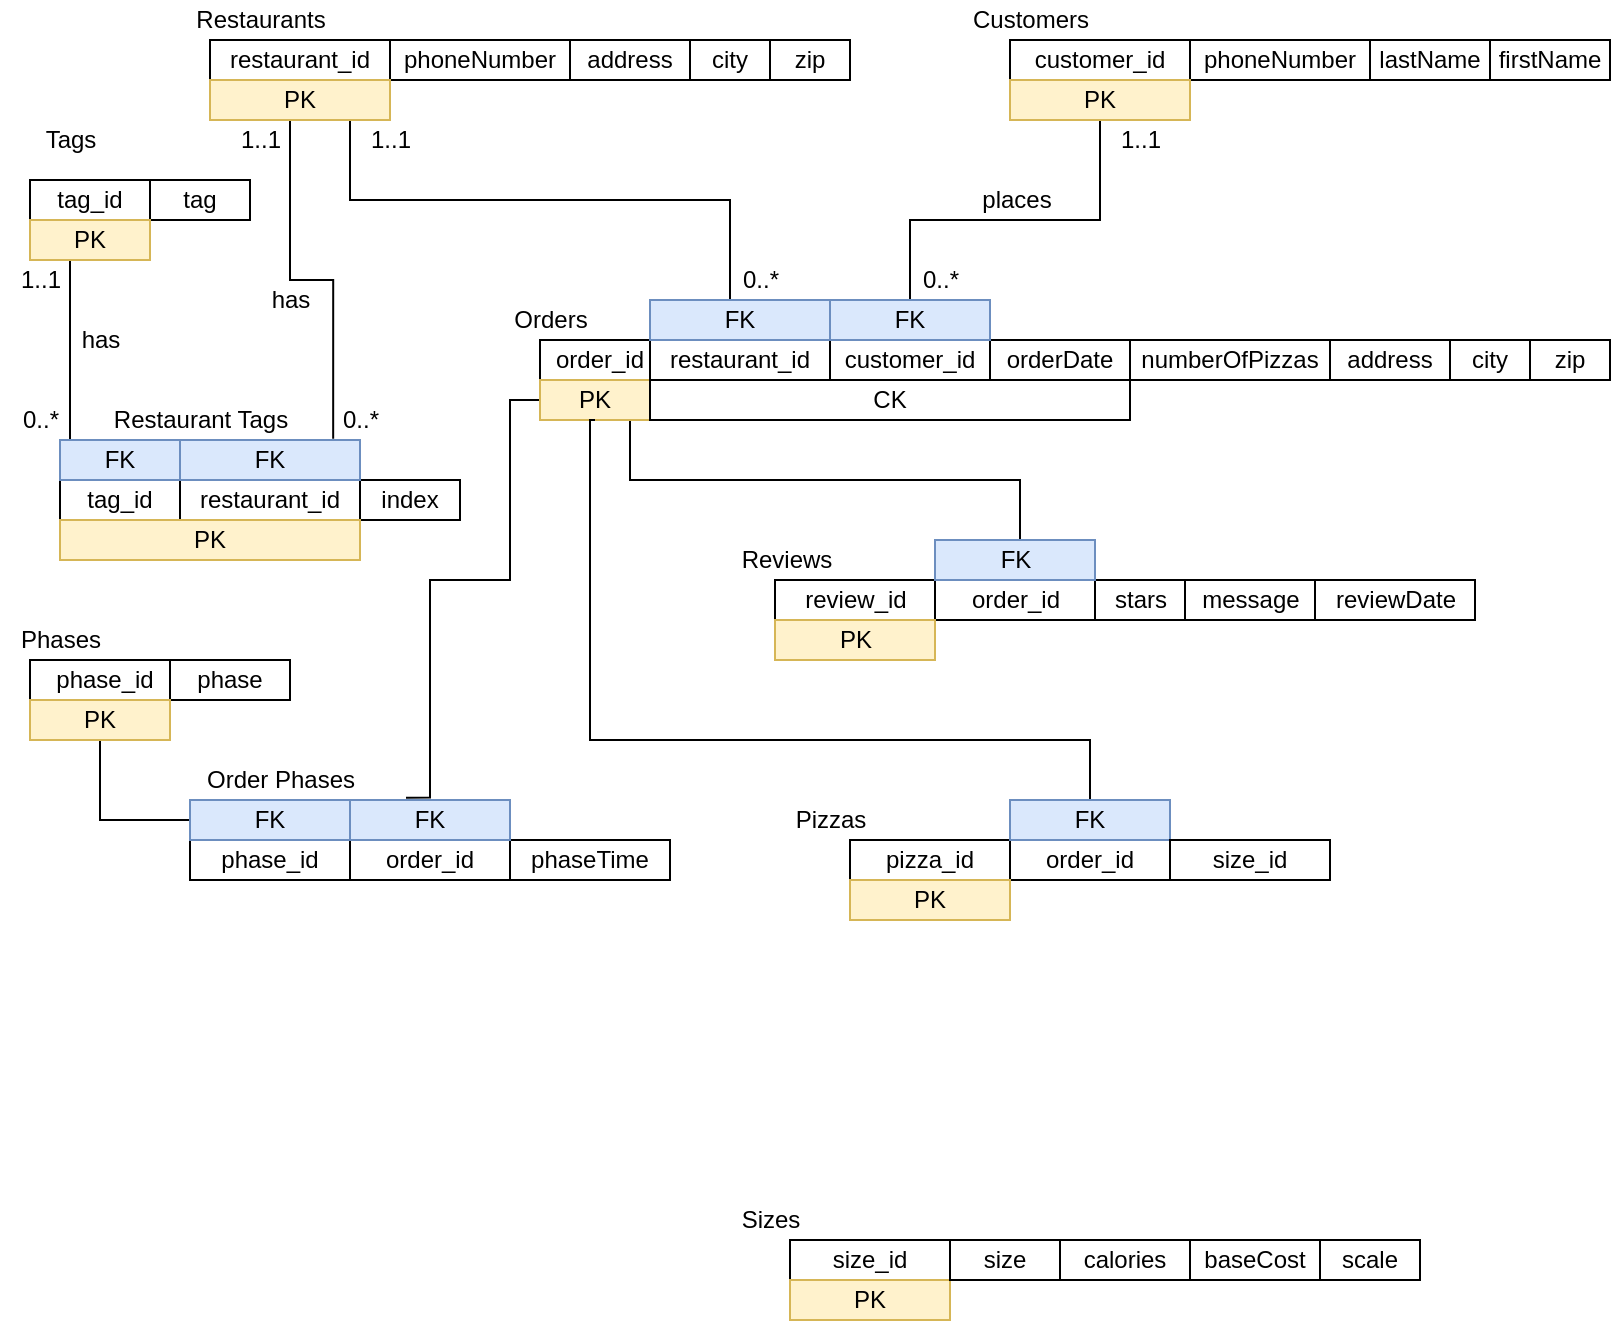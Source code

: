 <mxfile version="15.5.9" type="github">
  <diagram id="xMLaQp4YsvD7ho077BGZ" name="Page-1">
    <mxGraphModel dx="570" dy="363" grid="1" gridSize="10" guides="1" tooltips="1" connect="1" arrows="1" fold="1" page="1" pageScale="1" pageWidth="850" pageHeight="1100" math="0" shadow="0">
      <root>
        <mxCell id="0" />
        <mxCell id="1" parent="0" />
        <mxCell id="LvPxyvV4hAA7-NQwLExC-2" value="restaurant_id" style="rounded=0;whiteSpace=wrap;html=1;" parent="1" vertex="1">
          <mxGeometry x="110" y="50" width="90" height="20" as="geometry" />
        </mxCell>
        <mxCell id="LvPxyvV4hAA7-NQwLExC-6" value="phoneNumber" style="rounded=0;whiteSpace=wrap;html=1;" parent="1" vertex="1">
          <mxGeometry x="200" y="50" width="90" height="20" as="geometry" />
        </mxCell>
        <mxCell id="LvPxyvV4hAA7-NQwLExC-8" value="address" style="rounded=0;whiteSpace=wrap;html=1;" parent="1" vertex="1">
          <mxGeometry x="290" y="50" width="60" height="20" as="geometry" />
        </mxCell>
        <mxCell id="LvPxyvV4hAA7-NQwLExC-9" value="city" style="rounded=0;whiteSpace=wrap;html=1;" parent="1" vertex="1">
          <mxGeometry x="350" y="50" width="40" height="20" as="geometry" />
        </mxCell>
        <mxCell id="LvPxyvV4hAA7-NQwLExC-11" value="zip" style="rounded=0;whiteSpace=wrap;html=1;" parent="1" vertex="1">
          <mxGeometry x="390" y="50" width="40" height="20" as="geometry" />
        </mxCell>
        <mxCell id="LvPxyvV4hAA7-NQwLExC-12" value="customer_id" style="rounded=0;whiteSpace=wrap;html=1;" parent="1" vertex="1">
          <mxGeometry x="510" y="50" width="90" height="20" as="geometry" />
        </mxCell>
        <mxCell id="LvPxyvV4hAA7-NQwLExC-13" value="phoneNumber" style="rounded=0;whiteSpace=wrap;html=1;" parent="1" vertex="1">
          <mxGeometry x="600" y="50" width="90" height="20" as="geometry" />
        </mxCell>
        <mxCell id="LvPxyvV4hAA7-NQwLExC-14" value="lastName" style="rounded=0;whiteSpace=wrap;html=1;" parent="1" vertex="1">
          <mxGeometry x="690" y="50" width="60" height="20" as="geometry" />
        </mxCell>
        <mxCell id="LvPxyvV4hAA7-NQwLExC-15" value="firstName" style="rounded=0;whiteSpace=wrap;html=1;" parent="1" vertex="1">
          <mxGeometry x="750" y="50" width="60" height="20" as="geometry" />
        </mxCell>
        <mxCell id="LvPxyvV4hAA7-NQwLExC-17" value="tag_id" style="rounded=0;whiteSpace=wrap;html=1;" parent="1" vertex="1">
          <mxGeometry x="20" y="120" width="60" height="20" as="geometry" />
        </mxCell>
        <mxCell id="LvPxyvV4hAA7-NQwLExC-18" value="tag" style="rounded=0;whiteSpace=wrap;html=1;" parent="1" vertex="1">
          <mxGeometry x="80" y="120" width="50" height="20" as="geometry" />
        </mxCell>
        <mxCell id="LvPxyvV4hAA7-NQwLExC-19" value="tag_id" style="rounded=0;whiteSpace=wrap;html=1;" parent="1" vertex="1">
          <mxGeometry x="35" y="270" width="60" height="20" as="geometry" />
        </mxCell>
        <mxCell id="LvPxyvV4hAA7-NQwLExC-20" value="restaurant_id" style="rounded=0;whiteSpace=wrap;html=1;" parent="1" vertex="1">
          <mxGeometry x="95" y="270" width="90" height="20" as="geometry" />
        </mxCell>
        <mxCell id="LvPxyvV4hAA7-NQwLExC-21" value="index" style="rounded=0;whiteSpace=wrap;html=1;" parent="1" vertex="1">
          <mxGeometry x="185" y="270" width="50" height="20" as="geometry" />
        </mxCell>
        <mxCell id="LvPxyvV4hAA7-NQwLExC-24" value="order_id" style="rounded=0;whiteSpace=wrap;html=1;" parent="1" vertex="1">
          <mxGeometry x="275" y="200" width="60" height="20" as="geometry" />
        </mxCell>
        <mxCell id="LvPxyvV4hAA7-NQwLExC-25" value="orderDate" style="rounded=0;whiteSpace=wrap;html=1;" parent="1" vertex="1">
          <mxGeometry x="500" y="200" width="70" height="20" as="geometry" />
        </mxCell>
        <mxCell id="LvPxyvV4hAA7-NQwLExC-26" value="numberOfPizzas" style="rounded=0;whiteSpace=wrap;html=1;" parent="1" vertex="1">
          <mxGeometry x="570" y="200" width="100" height="20" as="geometry" />
        </mxCell>
        <mxCell id="LvPxyvV4hAA7-NQwLExC-32" value="address" style="rounded=0;whiteSpace=wrap;html=1;" parent="1" vertex="1">
          <mxGeometry x="670" y="200" width="60" height="20" as="geometry" />
        </mxCell>
        <mxCell id="LvPxyvV4hAA7-NQwLExC-33" value="city" style="rounded=0;whiteSpace=wrap;html=1;" parent="1" vertex="1">
          <mxGeometry x="730" y="200" width="40" height="20" as="geometry" />
        </mxCell>
        <mxCell id="LvPxyvV4hAA7-NQwLExC-34" value="zip" style="rounded=0;whiteSpace=wrap;html=1;" parent="1" vertex="1">
          <mxGeometry x="770" y="200" width="40" height="20" as="geometry" />
        </mxCell>
        <mxCell id="LvPxyvV4hAA7-NQwLExC-35" value="customer_id" style="rounded=0;whiteSpace=wrap;html=1;" parent="1" vertex="1">
          <mxGeometry x="420" y="200" width="80" height="20" as="geometry" />
        </mxCell>
        <mxCell id="LvPxyvV4hAA7-NQwLExC-36" value="restaurant_id" style="rounded=0;whiteSpace=wrap;html=1;" parent="1" vertex="1">
          <mxGeometry x="330" y="200" width="90" height="20" as="geometry" />
        </mxCell>
        <mxCell id="LvPxyvV4hAA7-NQwLExC-45" style="edgeStyle=orthogonalEdgeStyle;rounded=0;orthogonalLoop=1;jettySize=auto;html=1;entryX=0.5;entryY=0;entryDx=0;entryDy=0;endArrow=none;endFill=0;exitX=0.5;exitY=1;exitDx=0;exitDy=0;" parent="1" source="LvPxyvV4hAA7-NQwLExC-39" target="LvPxyvV4hAA7-NQwLExC-44" edge="1">
          <mxGeometry relative="1" as="geometry">
            <Array as="points">
              <mxPoint x="555" y="140" />
              <mxPoint x="460" y="140" />
            </Array>
            <mxPoint x="555" y="140" as="sourcePoint" />
          </mxGeometry>
        </mxCell>
        <mxCell id="LvPxyvV4hAA7-NQwLExC-39" value="PK" style="rounded=0;whiteSpace=wrap;html=1;fillColor=#fff2cc;strokeColor=#d6b656;" parent="1" vertex="1">
          <mxGeometry x="510" y="70" width="90" height="20" as="geometry" />
        </mxCell>
        <mxCell id="LvPxyvV4hAA7-NQwLExC-46" style="edgeStyle=orthogonalEdgeStyle;rounded=0;orthogonalLoop=1;jettySize=auto;html=1;entryX=0.429;entryY=0;entryDx=0;entryDy=0;entryPerimeter=0;endArrow=none;endFill=0;" parent="1" source="LvPxyvV4hAA7-NQwLExC-41" target="LvPxyvV4hAA7-NQwLExC-43" edge="1">
          <mxGeometry relative="1" as="geometry">
            <Array as="points">
              <mxPoint x="180" y="130" />
              <mxPoint x="370" y="130" />
              <mxPoint x="370" y="180" />
            </Array>
          </mxGeometry>
        </mxCell>
        <mxCell id="62cyzgn9UV9aydWhK4kd-8" style="edgeStyle=orthogonalEdgeStyle;rounded=0;orthogonalLoop=1;jettySize=auto;html=1;entryX=0.851;entryY=-0.03;entryDx=0;entryDy=0;entryPerimeter=0;endArrow=none;endFill=0;" edge="1" parent="1" source="LvPxyvV4hAA7-NQwLExC-41" target="LvPxyvV4hAA7-NQwLExC-49">
          <mxGeometry relative="1" as="geometry">
            <Array as="points">
              <mxPoint x="150" y="170" />
              <mxPoint x="172" y="170" />
            </Array>
          </mxGeometry>
        </mxCell>
        <mxCell id="LvPxyvV4hAA7-NQwLExC-41" value="PK" style="rounded=0;whiteSpace=wrap;html=1;fillColor=#fff2cc;strokeColor=#d6b656;" parent="1" vertex="1">
          <mxGeometry x="110" y="70" width="90" height="20" as="geometry" />
        </mxCell>
        <mxCell id="LvPxyvV4hAA7-NQwLExC-43" value="FK" style="rounded=0;whiteSpace=wrap;html=1;fillColor=#dae8fc;strokeColor=#6c8ebf;" parent="1" vertex="1">
          <mxGeometry x="330" y="180" width="90" height="20" as="geometry" />
        </mxCell>
        <mxCell id="LvPxyvV4hAA7-NQwLExC-44" value="FK" style="rounded=0;whiteSpace=wrap;html=1;fillColor=#dae8fc;strokeColor=#6c8ebf;" parent="1" vertex="1">
          <mxGeometry x="420" y="180" width="80" height="20" as="geometry" />
        </mxCell>
        <mxCell id="LvPxyvV4hAA7-NQwLExC-51" style="edgeStyle=orthogonalEdgeStyle;rounded=0;orthogonalLoop=1;jettySize=auto;html=1;endArrow=none;endFill=0;entryX=0.5;entryY=0;entryDx=0;entryDy=0;" parent="1" source="LvPxyvV4hAA7-NQwLExC-47" target="LvPxyvV4hAA7-NQwLExC-48" edge="1">
          <mxGeometry relative="1" as="geometry">
            <Array as="points">
              <mxPoint x="40" y="250" />
            </Array>
          </mxGeometry>
        </mxCell>
        <mxCell id="LvPxyvV4hAA7-NQwLExC-47" value="PK" style="rounded=0;whiteSpace=wrap;html=1;fillColor=#fff2cc;strokeColor=#d6b656;" parent="1" vertex="1">
          <mxGeometry x="20" y="140" width="60" height="20" as="geometry" />
        </mxCell>
        <mxCell id="LvPxyvV4hAA7-NQwLExC-48" value="FK" style="rounded=0;whiteSpace=wrap;html=1;fillColor=#dae8fc;strokeColor=#6c8ebf;" parent="1" vertex="1">
          <mxGeometry x="35" y="250" width="60" height="20" as="geometry" />
        </mxCell>
        <mxCell id="LvPxyvV4hAA7-NQwLExC-49" value="FK" style="rounded=0;whiteSpace=wrap;html=1;fillColor=#dae8fc;strokeColor=#6c8ebf;" parent="1" vertex="1">
          <mxGeometry x="95" y="250" width="90" height="20" as="geometry" />
        </mxCell>
        <mxCell id="LvPxyvV4hAA7-NQwLExC-63" style="edgeStyle=orthogonalEdgeStyle;rounded=0;orthogonalLoop=1;jettySize=auto;html=1;entryX=0.35;entryY=-0.059;entryDx=0;entryDy=0;endArrow=none;endFill=0;entryPerimeter=0;" parent="1" source="LvPxyvV4hAA7-NQwLExC-52" target="LvPxyvV4hAA7-NQwLExC-59" edge="1">
          <mxGeometry relative="1" as="geometry">
            <Array as="points">
              <mxPoint x="260" y="230" />
              <mxPoint x="260" y="320" />
              <mxPoint x="220" y="320" />
              <mxPoint x="220" y="429" />
            </Array>
          </mxGeometry>
        </mxCell>
        <mxCell id="LvPxyvV4hAA7-NQwLExC-73" style="edgeStyle=orthogonalEdgeStyle;rounded=0;orthogonalLoop=1;jettySize=auto;html=1;entryX=0.5;entryY=0;entryDx=0;entryDy=0;endArrow=none;endFill=0;" parent="1" source="LvPxyvV4hAA7-NQwLExC-52" target="LvPxyvV4hAA7-NQwLExC-69" edge="1">
          <mxGeometry relative="1" as="geometry">
            <Array as="points">
              <mxPoint x="320" y="270" />
              <mxPoint x="515" y="270" />
              <mxPoint x="515" y="300" />
            </Array>
          </mxGeometry>
        </mxCell>
        <mxCell id="LvPxyvV4hAA7-NQwLExC-52" value="PK" style="rounded=0;whiteSpace=wrap;html=1;fillColor=#fff2cc;strokeColor=#d6b656;" parent="1" vertex="1">
          <mxGeometry x="275" y="220" width="55" height="20" as="geometry" />
        </mxCell>
        <mxCell id="LvPxyvV4hAA7-NQwLExC-53" value="CK" style="rounded=0;whiteSpace=wrap;html=1;" parent="1" vertex="1">
          <mxGeometry x="330" y="220" width="240" height="20" as="geometry" />
        </mxCell>
        <mxCell id="LvPxyvV4hAA7-NQwLExC-54" value="phase_id" style="rounded=0;whiteSpace=wrap;html=1;" parent="1" vertex="1">
          <mxGeometry x="20" y="360" width="75" height="20" as="geometry" />
        </mxCell>
        <mxCell id="LvPxyvV4hAA7-NQwLExC-55" value="phaseTime" style="rounded=0;whiteSpace=wrap;html=1;" parent="1" vertex="1">
          <mxGeometry x="260" y="450" width="80" height="20" as="geometry" />
        </mxCell>
        <mxCell id="LvPxyvV4hAA7-NQwLExC-56" value="order_id" style="rounded=0;whiteSpace=wrap;html=1;" parent="1" vertex="1">
          <mxGeometry x="180" y="450" width="80" height="20" as="geometry" />
        </mxCell>
        <mxCell id="LvPxyvV4hAA7-NQwLExC-57" value="phase" style="rounded=0;whiteSpace=wrap;html=1;" parent="1" vertex="1">
          <mxGeometry x="90" y="360" width="60" height="20" as="geometry" />
        </mxCell>
        <mxCell id="LvPxyvV4hAA7-NQwLExC-58" value="phase_id" style="rounded=0;whiteSpace=wrap;html=1;" parent="1" vertex="1">
          <mxGeometry x="100" y="450" width="80" height="20" as="geometry" />
        </mxCell>
        <mxCell id="LvPxyvV4hAA7-NQwLExC-59" value="FK" style="rounded=0;whiteSpace=wrap;html=1;fillColor=#dae8fc;strokeColor=#6c8ebf;" parent="1" vertex="1">
          <mxGeometry x="180" y="430" width="80" height="20" as="geometry" />
        </mxCell>
        <mxCell id="LvPxyvV4hAA7-NQwLExC-92" style="edgeStyle=orthogonalEdgeStyle;rounded=0;orthogonalLoop=1;jettySize=auto;html=1;entryX=0.5;entryY=1;entryDx=0;entryDy=0;endArrow=none;endFill=0;" parent="1" source="LvPxyvV4hAA7-NQwLExC-60" target="LvPxyvV4hAA7-NQwLExC-61" edge="1">
          <mxGeometry relative="1" as="geometry" />
        </mxCell>
        <mxCell id="LvPxyvV4hAA7-NQwLExC-60" value="FK" style="rounded=0;whiteSpace=wrap;html=1;fillColor=#dae8fc;strokeColor=#6c8ebf;" parent="1" vertex="1">
          <mxGeometry x="100" y="430" width="80" height="20" as="geometry" />
        </mxCell>
        <mxCell id="LvPxyvV4hAA7-NQwLExC-61" value="PK" style="rounded=0;whiteSpace=wrap;html=1;fillColor=#fff2cc;strokeColor=#d6b656;" parent="1" vertex="1">
          <mxGeometry x="20" y="380" width="70" height="20" as="geometry" />
        </mxCell>
        <mxCell id="LvPxyvV4hAA7-NQwLExC-62" value="PK" style="rounded=0;whiteSpace=wrap;html=1;fillColor=#fff2cc;strokeColor=#d6b656;" parent="1" vertex="1">
          <mxGeometry x="35" y="290" width="150" height="20" as="geometry" />
        </mxCell>
        <mxCell id="LvPxyvV4hAA7-NQwLExC-66" value="stars" style="rounded=0;whiteSpace=wrap;html=1;" parent="1" vertex="1">
          <mxGeometry x="552.5" y="320" width="45" height="20" as="geometry" />
        </mxCell>
        <mxCell id="LvPxyvV4hAA7-NQwLExC-67" value="order_id" style="rounded=0;whiteSpace=wrap;html=1;" parent="1" vertex="1">
          <mxGeometry x="472.5" y="320" width="80" height="20" as="geometry" />
        </mxCell>
        <mxCell id="LvPxyvV4hAA7-NQwLExC-68" value="review_id" style="rounded=0;whiteSpace=wrap;html=1;" parent="1" vertex="1">
          <mxGeometry x="392.5" y="320" width="80" height="20" as="geometry" />
        </mxCell>
        <mxCell id="LvPxyvV4hAA7-NQwLExC-69" value="FK" style="rounded=0;whiteSpace=wrap;html=1;fillColor=#dae8fc;strokeColor=#6c8ebf;" parent="1" vertex="1">
          <mxGeometry x="472.5" y="300" width="80" height="20" as="geometry" />
        </mxCell>
        <mxCell id="LvPxyvV4hAA7-NQwLExC-71" value="PK" style="rounded=0;whiteSpace=wrap;html=1;fillColor=#fff2cc;strokeColor=#d6b656;" parent="1" vertex="1">
          <mxGeometry x="392.5" y="340" width="80" height="20" as="geometry" />
        </mxCell>
        <mxCell id="LvPxyvV4hAA7-NQwLExC-72" value="message" style="rounded=0;whiteSpace=wrap;html=1;" parent="1" vertex="1">
          <mxGeometry x="597.5" y="320" width="65" height="20" as="geometry" />
        </mxCell>
        <mxCell id="LvPxyvV4hAA7-NQwLExC-75" value="order_id" style="rounded=0;whiteSpace=wrap;html=1;" parent="1" vertex="1">
          <mxGeometry x="510" y="450" width="80" height="20" as="geometry" />
        </mxCell>
        <mxCell id="LvPxyvV4hAA7-NQwLExC-76" value="pizza_id" style="rounded=0;whiteSpace=wrap;html=1;" parent="1" vertex="1">
          <mxGeometry x="430" y="450" width="80" height="20" as="geometry" />
        </mxCell>
        <mxCell id="LvPxyvV4hAA7-NQwLExC-79" style="edgeStyle=orthogonalEdgeStyle;rounded=0;orthogonalLoop=1;jettySize=auto;html=1;entryX=0.5;entryY=1;entryDx=0;entryDy=0;endArrow=none;endFill=0;" parent="1" source="LvPxyvV4hAA7-NQwLExC-77" target="LvPxyvV4hAA7-NQwLExC-52" edge="1">
          <mxGeometry relative="1" as="geometry">
            <Array as="points">
              <mxPoint x="550" y="400" />
              <mxPoint x="300" y="400" />
              <mxPoint x="300" y="240" />
            </Array>
          </mxGeometry>
        </mxCell>
        <mxCell id="LvPxyvV4hAA7-NQwLExC-77" value="FK" style="rounded=0;whiteSpace=wrap;html=1;fillColor=#dae8fc;strokeColor=#6c8ebf;" parent="1" vertex="1">
          <mxGeometry x="510" y="430" width="80" height="20" as="geometry" />
        </mxCell>
        <mxCell id="LvPxyvV4hAA7-NQwLExC-78" value="PK" style="rounded=0;whiteSpace=wrap;html=1;fillColor=#fff2cc;strokeColor=#d6b656;" parent="1" vertex="1">
          <mxGeometry x="430" y="470" width="80" height="20" as="geometry" />
        </mxCell>
        <mxCell id="LvPxyvV4hAA7-NQwLExC-81" value="reviewDate" style="rounded=0;whiteSpace=wrap;html=1;" parent="1" vertex="1">
          <mxGeometry x="662.5" y="320" width="80" height="20" as="geometry" />
        </mxCell>
        <mxCell id="LvPxyvV4hAA7-NQwLExC-82" value="Restaurants" style="text;html=1;align=center;verticalAlign=middle;resizable=0;points=[];autosize=1;strokeColor=none;fillColor=none;" parent="1" vertex="1">
          <mxGeometry x="95" y="30" width="80" height="20" as="geometry" />
        </mxCell>
        <mxCell id="LvPxyvV4hAA7-NQwLExC-83" value="Customers" style="text;html=1;align=center;verticalAlign=middle;resizable=0;points=[];autosize=1;strokeColor=none;fillColor=none;" parent="1" vertex="1">
          <mxGeometry x="485" y="30" width="70" height="20" as="geometry" />
        </mxCell>
        <mxCell id="LvPxyvV4hAA7-NQwLExC-84" value="Orders" style="text;html=1;align=center;verticalAlign=middle;resizable=0;points=[];autosize=1;strokeColor=none;fillColor=none;" parent="1" vertex="1">
          <mxGeometry x="255" y="180" width="50" height="20" as="geometry" />
        </mxCell>
        <mxCell id="LvPxyvV4hAA7-NQwLExC-85" value="Tags" style="text;html=1;align=center;verticalAlign=middle;resizable=0;points=[];autosize=1;strokeColor=none;fillColor=none;" parent="1" vertex="1">
          <mxGeometry x="20" y="90" width="40" height="20" as="geometry" />
        </mxCell>
        <mxCell id="LvPxyvV4hAA7-NQwLExC-86" value="Restaurant Tags" style="text;html=1;align=center;verticalAlign=middle;resizable=0;points=[];autosize=1;strokeColor=none;fillColor=none;" parent="1" vertex="1">
          <mxGeometry x="55" y="230" width="100" height="20" as="geometry" />
        </mxCell>
        <mxCell id="LvPxyvV4hAA7-NQwLExC-87" value="Reviews" style="text;html=1;align=center;verticalAlign=middle;resizable=0;points=[];autosize=1;strokeColor=none;fillColor=none;" parent="1" vertex="1">
          <mxGeometry x="367.5" y="300" width="60" height="20" as="geometry" />
        </mxCell>
        <mxCell id="LvPxyvV4hAA7-NQwLExC-88" value="Pizzas" style="text;html=1;align=center;verticalAlign=middle;resizable=0;points=[];autosize=1;strokeColor=none;fillColor=none;" parent="1" vertex="1">
          <mxGeometry x="395" y="430" width="50" height="20" as="geometry" />
        </mxCell>
        <mxCell id="LvPxyvV4hAA7-NQwLExC-89" value="Phases" style="text;html=1;align=center;verticalAlign=middle;resizable=0;points=[];autosize=1;strokeColor=none;fillColor=none;" parent="1" vertex="1">
          <mxGeometry x="5" y="340" width="60" height="20" as="geometry" />
        </mxCell>
        <mxCell id="LvPxyvV4hAA7-NQwLExC-91" value="Order Phases" style="text;html=1;align=center;verticalAlign=middle;resizable=0;points=[];autosize=1;strokeColor=none;fillColor=none;" parent="1" vertex="1">
          <mxGeometry x="100" y="410" width="90" height="20" as="geometry" />
        </mxCell>
        <mxCell id="LvPxyvV4hAA7-NQwLExC-94" value="size_id" style="rounded=0;whiteSpace=wrap;html=1;" parent="1" vertex="1">
          <mxGeometry x="400" y="650" width="80" height="20" as="geometry" />
        </mxCell>
        <mxCell id="LvPxyvV4hAA7-NQwLExC-96" value="PK" style="rounded=0;whiteSpace=wrap;html=1;fillColor=#fff2cc;strokeColor=#d6b656;" parent="1" vertex="1">
          <mxGeometry x="400" y="670" width="80" height="20" as="geometry" />
        </mxCell>
        <mxCell id="LvPxyvV4hAA7-NQwLExC-97" value="Sizes" style="text;html=1;align=center;verticalAlign=middle;resizable=0;points=[];autosize=1;strokeColor=none;fillColor=none;" parent="1" vertex="1">
          <mxGeometry x="370" y="630" width="40" height="20" as="geometry" />
        </mxCell>
        <mxCell id="LvPxyvV4hAA7-NQwLExC-99" value="size" style="rounded=0;whiteSpace=wrap;html=1;" parent="1" vertex="1">
          <mxGeometry x="480" y="650" width="55" height="20" as="geometry" />
        </mxCell>
        <mxCell id="LvPxyvV4hAA7-NQwLExC-100" value="calories" style="rounded=0;whiteSpace=wrap;html=1;" parent="1" vertex="1">
          <mxGeometry x="535" y="650" width="65" height="20" as="geometry" />
        </mxCell>
        <mxCell id="LvPxyvV4hAA7-NQwLExC-101" value="baseCost" style="rounded=0;whiteSpace=wrap;html=1;" parent="1" vertex="1">
          <mxGeometry x="600" y="650" width="65" height="20" as="geometry" />
        </mxCell>
        <mxCell id="LvPxyvV4hAA7-NQwLExC-102" value="scale" style="rounded=0;whiteSpace=wrap;html=1;" parent="1" vertex="1">
          <mxGeometry x="665" y="650" width="50" height="20" as="geometry" />
        </mxCell>
        <mxCell id="u-rbPr_MQxuxYairI9W--1" value="size_id" style="rounded=0;whiteSpace=wrap;html=1;" parent="1" vertex="1">
          <mxGeometry x="590" y="450" width="80" height="20" as="geometry" />
        </mxCell>
        <mxCell id="62cyzgn9UV9aydWhK4kd-1" value="1..1" style="text;html=1;align=center;verticalAlign=middle;resizable=0;points=[];autosize=1;strokeColor=none;fillColor=none;" vertex="1" parent="1">
          <mxGeometry x="180" y="90" width="40" height="20" as="geometry" />
        </mxCell>
        <mxCell id="62cyzgn9UV9aydWhK4kd-2" value="1..1" style="text;html=1;align=center;verticalAlign=middle;resizable=0;points=[];autosize=1;strokeColor=none;fillColor=none;" vertex="1" parent="1">
          <mxGeometry x="555" y="90" width="40" height="20" as="geometry" />
        </mxCell>
        <mxCell id="62cyzgn9UV9aydWhK4kd-4" value="1..1" style="text;html=1;align=center;verticalAlign=middle;resizable=0;points=[];autosize=1;strokeColor=none;fillColor=none;" vertex="1" parent="1">
          <mxGeometry x="115" y="90" width="40" height="20" as="geometry" />
        </mxCell>
        <mxCell id="62cyzgn9UV9aydWhK4kd-5" value="1..1" style="text;html=1;align=center;verticalAlign=middle;resizable=0;points=[];autosize=1;strokeColor=none;fillColor=none;" vertex="1" parent="1">
          <mxGeometry x="5" y="160" width="40" height="20" as="geometry" />
        </mxCell>
        <mxCell id="62cyzgn9UV9aydWhK4kd-6" value="0..*" style="text;html=1;align=center;verticalAlign=middle;resizable=0;points=[];autosize=1;strokeColor=none;fillColor=none;" vertex="1" parent="1">
          <mxGeometry x="10" y="230" width="30" height="20" as="geometry" />
        </mxCell>
        <mxCell id="62cyzgn9UV9aydWhK4kd-7" value="0..*" style="text;html=1;align=center;verticalAlign=middle;resizable=0;points=[];autosize=1;strokeColor=none;fillColor=none;" vertex="1" parent="1">
          <mxGeometry x="170" y="230" width="30" height="20" as="geometry" />
        </mxCell>
        <mxCell id="62cyzgn9UV9aydWhK4kd-11" value="has" style="text;html=1;align=center;verticalAlign=middle;resizable=0;points=[];autosize=1;strokeColor=none;fillColor=none;" vertex="1" parent="1">
          <mxGeometry x="35" y="190" width="40" height="20" as="geometry" />
        </mxCell>
        <mxCell id="62cyzgn9UV9aydWhK4kd-13" value="has" style="text;html=1;align=center;verticalAlign=middle;resizable=0;points=[];autosize=1;strokeColor=none;fillColor=none;" vertex="1" parent="1">
          <mxGeometry x="130" y="170" width="40" height="20" as="geometry" />
        </mxCell>
        <mxCell id="62cyzgn9UV9aydWhK4kd-16" value="0..*" style="text;html=1;align=center;verticalAlign=middle;resizable=0;points=[];autosize=1;strokeColor=none;fillColor=none;" vertex="1" parent="1">
          <mxGeometry x="370" y="160" width="30" height="20" as="geometry" />
        </mxCell>
        <mxCell id="62cyzgn9UV9aydWhK4kd-17" value="0..*" style="text;html=1;align=center;verticalAlign=middle;resizable=0;points=[];autosize=1;strokeColor=none;fillColor=none;" vertex="1" parent="1">
          <mxGeometry x="460" y="160" width="30" height="20" as="geometry" />
        </mxCell>
        <mxCell id="62cyzgn9UV9aydWhK4kd-18" value="places" style="text;html=1;align=center;verticalAlign=middle;resizable=0;points=[];autosize=1;strokeColor=none;fillColor=none;" vertex="1" parent="1">
          <mxGeometry x="487.5" y="120" width="50" height="20" as="geometry" />
        </mxCell>
      </root>
    </mxGraphModel>
  </diagram>
</mxfile>
